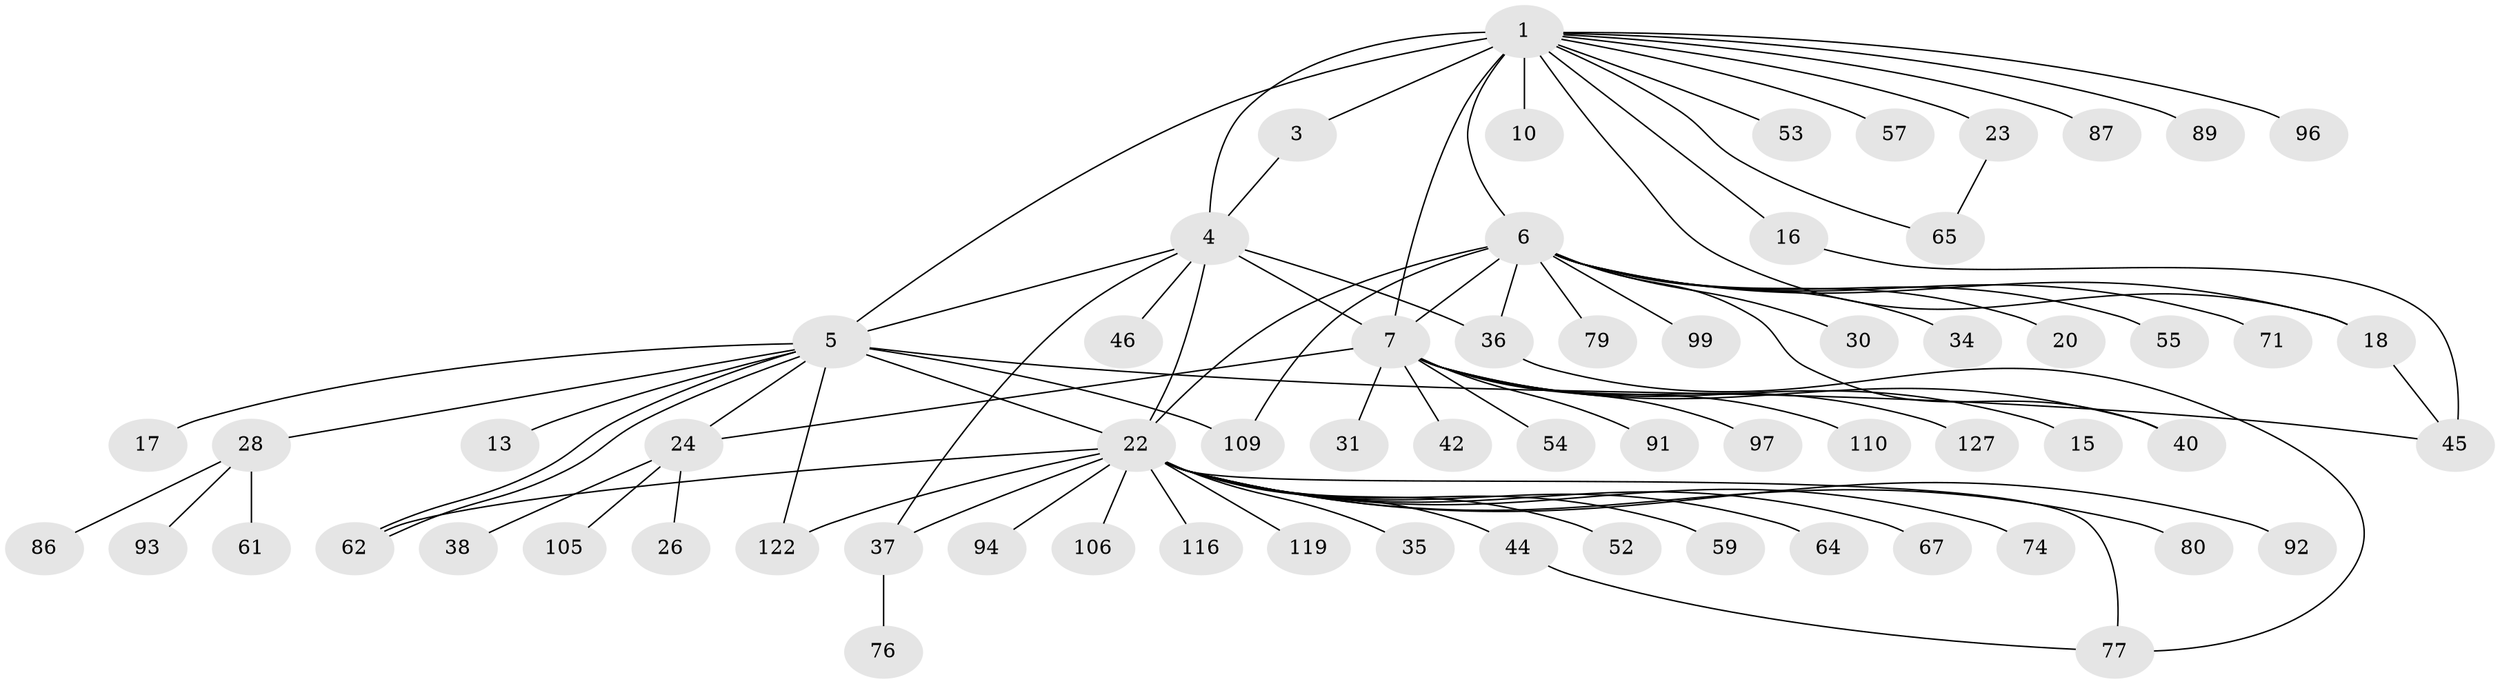 // original degree distribution, {4: 0.022900763358778626, 18: 0.007633587786259542, 2: 0.1984732824427481, 8: 0.022900763358778626, 9: 0.007633587786259542, 6: 0.015267175572519083, 16: 0.007633587786259542, 5: 0.03816793893129771, 1: 0.5267175572519084, 7: 0.015267175572519083, 3: 0.12213740458015267, 11: 0.007633587786259542, 20: 0.007633587786259542}
// Generated by graph-tools (version 1.1) at 2025/14/03/09/25 04:14:35]
// undirected, 65 vertices, 84 edges
graph export_dot {
graph [start="1"]
  node [color=gray90,style=filled];
  1 [super="+2"];
  3;
  4 [super="+9+63+39+25+125"];
  5 [super="+84+27+75+14"];
  6 [super="+131+51+29"];
  7 [super="+12+11+8+48+47+90+130+104+123+21"];
  10;
  13;
  15;
  16 [super="+69+43+70"];
  17;
  18 [super="+60"];
  20;
  22 [super="+32"];
  23;
  24;
  26;
  28 [super="+50"];
  30;
  31 [super="+85"];
  34;
  35;
  36 [super="+49"];
  37;
  38;
  40;
  42;
  44;
  45 [super="+66"];
  46;
  52;
  53;
  54;
  55;
  57;
  59;
  61;
  62;
  64;
  65 [super="+113+129"];
  67 [super="+88"];
  71;
  74 [super="+121"];
  76;
  77 [super="+126"];
  79;
  80;
  86;
  87;
  89;
  91;
  92;
  93;
  94 [super="+115"];
  96;
  97;
  99;
  105;
  106;
  109 [super="+118+111"];
  110;
  116;
  119;
  122;
  127;
  1 -- 18;
  1 -- 53;
  1 -- 57;
  1 -- 65;
  1 -- 3;
  1 -- 4 [weight=2];
  1 -- 5 [weight=2];
  1 -- 6;
  1 -- 7 [weight=3];
  1 -- 10;
  1 -- 16;
  1 -- 87;
  1 -- 23;
  1 -- 89;
  1 -- 96;
  3 -- 4;
  4 -- 36;
  4 -- 22 [weight=2];
  4 -- 5;
  4 -- 37;
  4 -- 46;
  4 -- 7;
  5 -- 13;
  5 -- 22 [weight=2];
  5 -- 62;
  5 -- 62;
  5 -- 45;
  5 -- 122;
  5 -- 109;
  5 -- 17;
  5 -- 24;
  5 -- 28;
  6 -- 20;
  6 -- 99;
  6 -- 36 [weight=2];
  6 -- 55;
  6 -- 79;
  6 -- 22 [weight=2];
  6 -- 34;
  6 -- 7 [weight=2];
  6 -- 71;
  6 -- 40;
  6 -- 109;
  6 -- 30;
  6 -- 18;
  7 -- 24;
  7 -- 31;
  7 -- 42;
  7 -- 15;
  7 -- 110;
  7 -- 127;
  7 -- 97;
  7 -- 91;
  7 -- 54;
  7 -- 40;
  16 -- 45;
  18 -- 45;
  22 -- 37;
  22 -- 64;
  22 -- 67;
  22 -- 74;
  22 -- 77;
  22 -- 80;
  22 -- 92;
  22 -- 94;
  22 -- 35;
  22 -- 106;
  22 -- 44;
  22 -- 116;
  22 -- 52;
  22 -- 119;
  22 -- 122 [weight=2];
  22 -- 59;
  22 -- 62;
  23 -- 65;
  24 -- 26;
  24 -- 38;
  24 -- 105;
  28 -- 61;
  28 -- 86;
  28 -- 93;
  36 -- 77;
  37 -- 76;
  44 -- 77;
}
